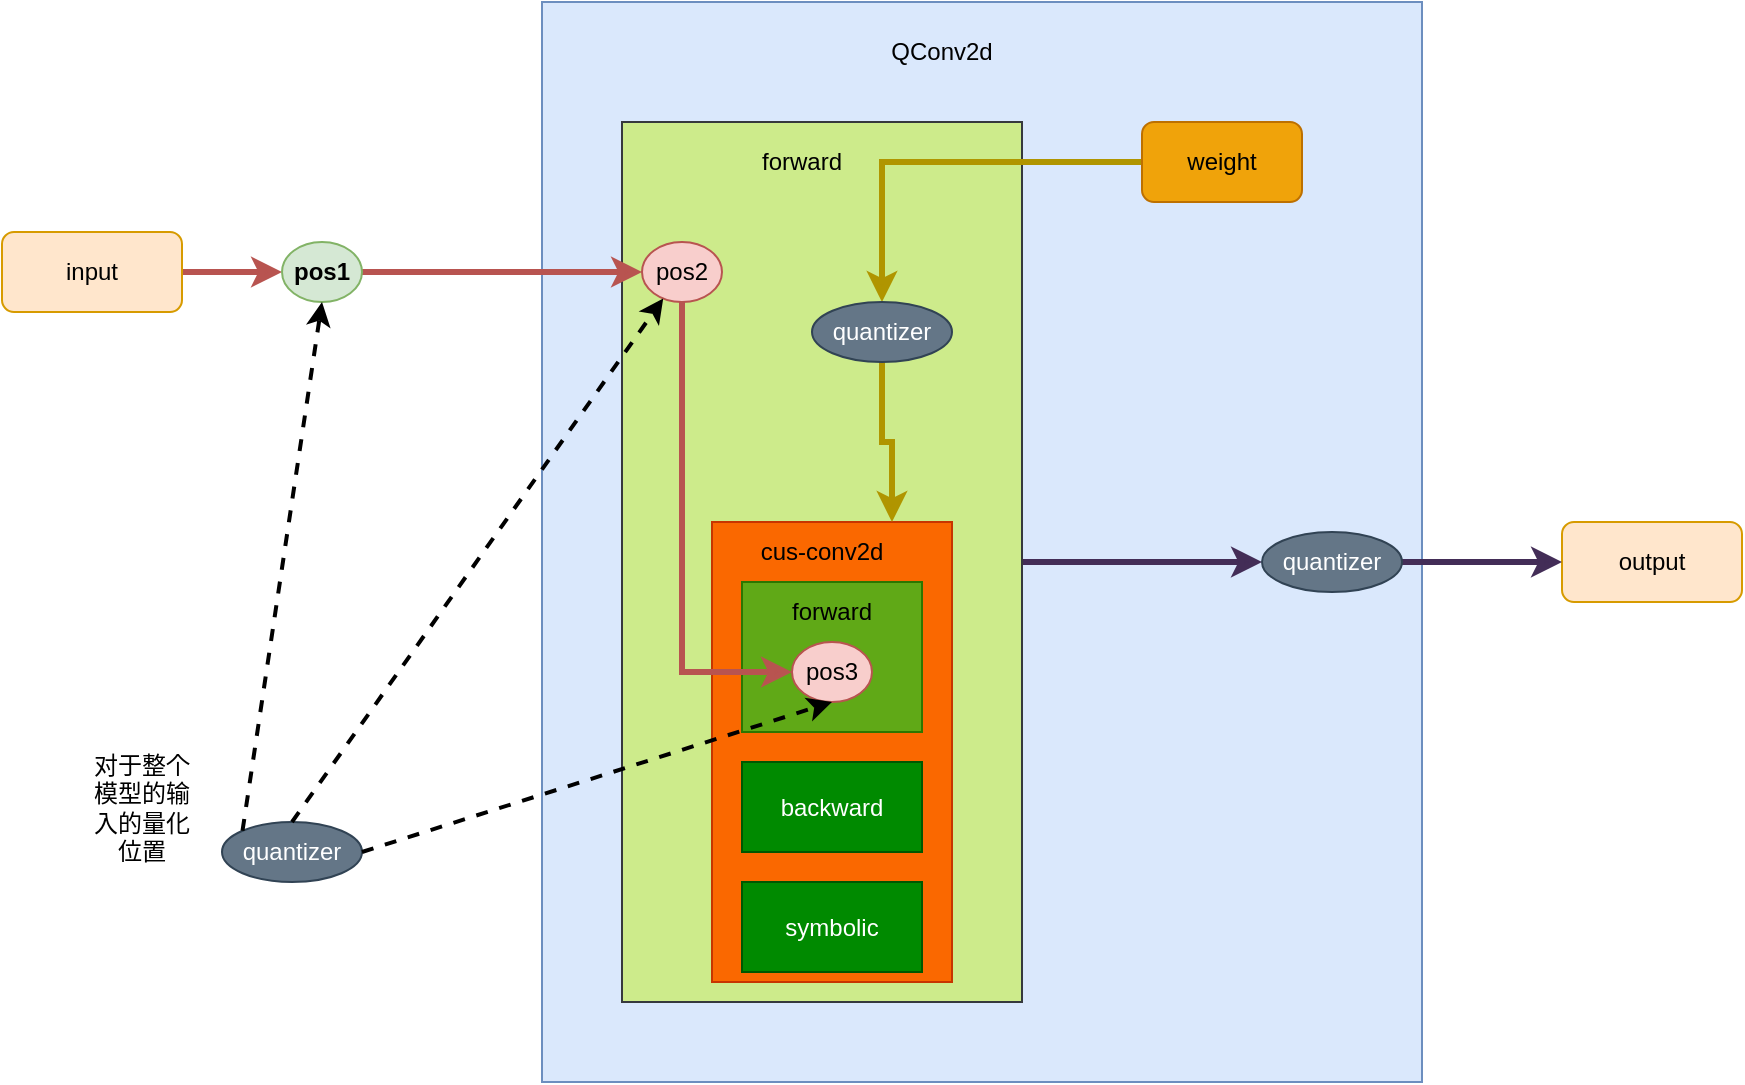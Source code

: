<mxfile version="15.5.5" type="github">
  <diagram id="7uCg8ZALZHG47hfEiRvE" name="Page-1">
    <mxGraphModel dx="2012" dy="735" grid="1" gridSize="10" guides="1" tooltips="1" connect="1" arrows="1" fold="1" page="1" pageScale="1" pageWidth="827" pageHeight="1169" math="0" shadow="0">
      <root>
        <mxCell id="0" />
        <mxCell id="1" parent="0" />
        <mxCell id="MkyZgxQWLOrHuyouk7to-2" value="" style="rounded=0;whiteSpace=wrap;html=1;fillColor=#dae8fc;strokeColor=#6c8ebf;" vertex="1" parent="1">
          <mxGeometry x="200" y="120" width="440" height="540" as="geometry" />
        </mxCell>
        <mxCell id="MkyZgxQWLOrHuyouk7to-31" style="edgeStyle=orthogonalEdgeStyle;rounded=0;orthogonalLoop=1;jettySize=auto;html=1;entryX=0;entryY=0.5;entryDx=0;entryDy=0;fillColor=#76608a;strokeColor=#432D57;strokeWidth=3;" edge="1" parent="1" source="MkyZgxQWLOrHuyouk7to-4" target="MkyZgxQWLOrHuyouk7to-30">
          <mxGeometry relative="1" as="geometry" />
        </mxCell>
        <mxCell id="MkyZgxQWLOrHuyouk7to-4" value="" style="rounded=0;whiteSpace=wrap;html=1;fillColor=#cdeb8b;strokeColor=#36393d;" vertex="1" parent="1">
          <mxGeometry x="240" y="180" width="200" height="440" as="geometry" />
        </mxCell>
        <mxCell id="MkyZgxQWLOrHuyouk7to-15" value="" style="rounded=0;whiteSpace=wrap;html=1;fillColor=#fa6800;fontColor=#000000;strokeColor=#C73500;" vertex="1" parent="1">
          <mxGeometry x="285" y="380" width="120" height="230" as="geometry" />
        </mxCell>
        <mxCell id="MkyZgxQWLOrHuyouk7to-22" value="" style="rounded=0;whiteSpace=wrap;html=1;fillColor=#60a917;fontColor=#ffffff;strokeColor=#2D7600;" vertex="1" parent="1">
          <mxGeometry x="300" y="410" width="90" height="75" as="geometry" />
        </mxCell>
        <mxCell id="MkyZgxQWLOrHuyouk7to-3" value="QConv2d" style="text;html=1;strokeColor=none;fillColor=none;align=center;verticalAlign=middle;whiteSpace=wrap;rounded=0;" vertex="1" parent="1">
          <mxGeometry x="370" y="130" width="60" height="30" as="geometry" />
        </mxCell>
        <mxCell id="MkyZgxQWLOrHuyouk7to-5" value="forward" style="text;html=1;strokeColor=none;fillColor=none;align=center;verticalAlign=middle;whiteSpace=wrap;rounded=0;" vertex="1" parent="1">
          <mxGeometry x="300" y="185" width="60" height="30" as="geometry" />
        </mxCell>
        <mxCell id="MkyZgxQWLOrHuyouk7to-18" style="edgeStyle=orthogonalEdgeStyle;rounded=0;orthogonalLoop=1;jettySize=auto;html=1;entryX=0;entryY=0.5;entryDx=0;entryDy=0;strokeWidth=3;fillColor=#f8cecc;gradientColor=#ea6b66;strokeColor=#b85450;" edge="1" parent="1" source="MkyZgxQWLOrHuyouk7to-7" target="MkyZgxQWLOrHuyouk7to-9">
          <mxGeometry relative="1" as="geometry" />
        </mxCell>
        <mxCell id="MkyZgxQWLOrHuyouk7to-7" value="input" style="rounded=1;whiteSpace=wrap;html=1;fillColor=#ffe6cc;strokeColor=#d79b00;" vertex="1" parent="1">
          <mxGeometry x="-70" y="235" width="90" height="40" as="geometry" />
        </mxCell>
        <mxCell id="MkyZgxQWLOrHuyouk7to-19" style="edgeStyle=orthogonalEdgeStyle;rounded=0;orthogonalLoop=1;jettySize=auto;html=1;entryX=0;entryY=0.5;entryDx=0;entryDy=0;strokeWidth=3;fillColor=#f8cecc;gradientColor=#ea6b66;strokeColor=#b85450;" edge="1" parent="1" source="MkyZgxQWLOrHuyouk7to-9" target="MkyZgxQWLOrHuyouk7to-11">
          <mxGeometry relative="1" as="geometry" />
        </mxCell>
        <mxCell id="MkyZgxQWLOrHuyouk7to-9" value="&lt;b&gt;pos1&lt;/b&gt;" style="ellipse;whiteSpace=wrap;html=1;fillColor=#d5e8d4;strokeColor=#82b366;" vertex="1" parent="1">
          <mxGeometry x="70" y="240" width="40" height="30" as="geometry" />
        </mxCell>
        <mxCell id="MkyZgxQWLOrHuyouk7to-27" style="edgeStyle=orthogonalEdgeStyle;rounded=0;orthogonalLoop=1;jettySize=auto;html=1;entryX=0;entryY=0.5;entryDx=0;entryDy=0;exitX=0.5;exitY=1;exitDx=0;exitDy=0;strokeWidth=3;fillColor=#f8cecc;gradientColor=#ea6b66;strokeColor=#b85450;" edge="1" parent="1" source="MkyZgxQWLOrHuyouk7to-11" target="MkyZgxQWLOrHuyouk7to-21">
          <mxGeometry relative="1" as="geometry">
            <Array as="points">
              <mxPoint x="270" y="455" />
            </Array>
          </mxGeometry>
        </mxCell>
        <mxCell id="MkyZgxQWLOrHuyouk7to-11" value="pos2" style="ellipse;whiteSpace=wrap;html=1;fillColor=#f8cecc;strokeColor=#b85450;" vertex="1" parent="1">
          <mxGeometry x="250" y="240" width="40" height="30" as="geometry" />
        </mxCell>
        <mxCell id="MkyZgxQWLOrHuyouk7to-16" style="edgeStyle=orthogonalEdgeStyle;rounded=0;orthogonalLoop=1;jettySize=auto;html=1;entryX=0.5;entryY=0;entryDx=0;entryDy=0;fillColor=#e3c800;strokeColor=#B09500;strokeWidth=3;" edge="1" parent="1" source="MkyZgxQWLOrHuyouk7to-14" target="MkyZgxQWLOrHuyouk7to-34">
          <mxGeometry relative="1" as="geometry">
            <mxPoint x="420" y="280" as="targetPoint" />
          </mxGeometry>
        </mxCell>
        <mxCell id="MkyZgxQWLOrHuyouk7to-14" value="weight" style="rounded=1;whiteSpace=wrap;html=1;fillColor=#f0a30a;fontColor=#000000;strokeColor=#BD7000;" vertex="1" parent="1">
          <mxGeometry x="500" y="180" width="80" height="40" as="geometry" />
        </mxCell>
        <mxCell id="MkyZgxQWLOrHuyouk7to-20" value="cus-conv2d" style="text;html=1;strokeColor=none;fillColor=none;align=center;verticalAlign=middle;whiteSpace=wrap;rounded=0;" vertex="1" parent="1">
          <mxGeometry x="305" y="385" width="70" height="20" as="geometry" />
        </mxCell>
        <mxCell id="MkyZgxQWLOrHuyouk7to-21" value="pos3" style="ellipse;whiteSpace=wrap;html=1;fillColor=#f8cecc;strokeColor=#b85450;" vertex="1" parent="1">
          <mxGeometry x="325" y="440" width="40" height="30" as="geometry" />
        </mxCell>
        <mxCell id="MkyZgxQWLOrHuyouk7to-24" value="forward" style="text;html=1;strokeColor=none;fillColor=none;align=center;verticalAlign=middle;whiteSpace=wrap;rounded=0;" vertex="1" parent="1">
          <mxGeometry x="315" y="410" width="60" height="30" as="geometry" />
        </mxCell>
        <mxCell id="MkyZgxQWLOrHuyouk7to-25" value="backward" style="rounded=0;whiteSpace=wrap;html=1;fillColor=#008a00;strokeColor=#005700;fontColor=#ffffff;" vertex="1" parent="1">
          <mxGeometry x="300" y="500" width="90" height="45" as="geometry" />
        </mxCell>
        <mxCell id="MkyZgxQWLOrHuyouk7to-28" value="output" style="rounded=1;whiteSpace=wrap;html=1;fillColor=#ffe6cc;strokeColor=#d79b00;" vertex="1" parent="1">
          <mxGeometry x="710" y="380" width="90" height="40" as="geometry" />
        </mxCell>
        <mxCell id="MkyZgxQWLOrHuyouk7to-32" style="edgeStyle=orthogonalEdgeStyle;rounded=0;orthogonalLoop=1;jettySize=auto;html=1;entryX=0;entryY=0.5;entryDx=0;entryDy=0;fillColor=#76608a;strokeColor=#432D57;strokeWidth=3;" edge="1" parent="1" source="MkyZgxQWLOrHuyouk7to-30" target="MkyZgxQWLOrHuyouk7to-28">
          <mxGeometry relative="1" as="geometry" />
        </mxCell>
        <mxCell id="MkyZgxQWLOrHuyouk7to-30" value="quantizer" style="ellipse;whiteSpace=wrap;html=1;fillColor=#647687;fontColor=#ffffff;strokeColor=#314354;" vertex="1" parent="1">
          <mxGeometry x="560" y="385" width="70" height="30" as="geometry" />
        </mxCell>
        <mxCell id="MkyZgxQWLOrHuyouk7to-36" style="edgeStyle=orthogonalEdgeStyle;rounded=0;orthogonalLoop=1;jettySize=auto;html=1;strokeWidth=3;fillColor=#e3c800;strokeColor=#B09500;entryX=0.75;entryY=0;entryDx=0;entryDy=0;" edge="1" parent="1" source="MkyZgxQWLOrHuyouk7to-34" target="MkyZgxQWLOrHuyouk7to-15">
          <mxGeometry relative="1" as="geometry">
            <mxPoint x="375" y="380" as="targetPoint" />
          </mxGeometry>
        </mxCell>
        <mxCell id="MkyZgxQWLOrHuyouk7to-34" value="quantizer" style="ellipse;whiteSpace=wrap;html=1;fillColor=#647687;fontColor=#ffffff;strokeColor=#314354;" vertex="1" parent="1">
          <mxGeometry x="335" y="270" width="70" height="30" as="geometry" />
        </mxCell>
        <mxCell id="MkyZgxQWLOrHuyouk7to-37" value="quantizer" style="ellipse;whiteSpace=wrap;html=1;fillColor=#647687;fontColor=#ffffff;strokeColor=#314354;" vertex="1" parent="1">
          <mxGeometry x="40" y="530" width="70" height="30" as="geometry" />
        </mxCell>
        <mxCell id="MkyZgxQWLOrHuyouk7to-39" value="symbolic" style="rounded=0;whiteSpace=wrap;html=1;fillColor=#008a00;strokeColor=#005700;fontColor=#ffffff;" vertex="1" parent="1">
          <mxGeometry x="300" y="560" width="90" height="45" as="geometry" />
        </mxCell>
        <mxCell id="MkyZgxQWLOrHuyouk7to-43" value="" style="endArrow=classic;html=1;rounded=0;strokeWidth=2;dashed=1;entryX=0.5;entryY=1;entryDx=0;entryDy=0;exitX=0;exitY=0;exitDx=0;exitDy=0;" edge="1" parent="1" source="MkyZgxQWLOrHuyouk7to-37" target="MkyZgxQWLOrHuyouk7to-9">
          <mxGeometry width="50" height="50" relative="1" as="geometry">
            <mxPoint x="30" y="310" as="sourcePoint" />
            <mxPoint x="80" y="260" as="targetPoint" />
          </mxGeometry>
        </mxCell>
        <mxCell id="MkyZgxQWLOrHuyouk7to-44" value="" style="endArrow=classic;html=1;rounded=0;dashed=1;strokeWidth=2;exitX=0.5;exitY=0;exitDx=0;exitDy=0;" edge="1" parent="1" source="MkyZgxQWLOrHuyouk7to-37" target="MkyZgxQWLOrHuyouk7to-11">
          <mxGeometry width="50" height="50" relative="1" as="geometry">
            <mxPoint x="100" y="380" as="sourcePoint" />
            <mxPoint x="150" y="330" as="targetPoint" />
          </mxGeometry>
        </mxCell>
        <mxCell id="MkyZgxQWLOrHuyouk7to-45" value="" style="endArrow=classic;html=1;rounded=0;dashed=1;strokeWidth=2;exitX=1;exitY=0.5;exitDx=0;exitDy=0;entryX=0.5;entryY=1;entryDx=0;entryDy=0;" edge="1" parent="1" source="MkyZgxQWLOrHuyouk7to-37" target="MkyZgxQWLOrHuyouk7to-21">
          <mxGeometry width="50" height="50" relative="1" as="geometry">
            <mxPoint x="140" y="420" as="sourcePoint" />
            <mxPoint x="190" y="370" as="targetPoint" />
          </mxGeometry>
        </mxCell>
        <mxCell id="MkyZgxQWLOrHuyouk7to-46" value="对于整个模型的输入的量化位置" style="text;html=1;strokeColor=none;fillColor=none;align=center;verticalAlign=middle;whiteSpace=wrap;rounded=0;" vertex="1" parent="1">
          <mxGeometry x="-30" y="485" width="60" height="75" as="geometry" />
        </mxCell>
      </root>
    </mxGraphModel>
  </diagram>
</mxfile>
